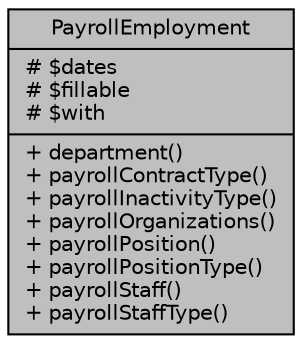 digraph "PayrollEmployment"
{
 // LATEX_PDF_SIZE
  bgcolor="transparent";
  edge [fontname="Helvetica",fontsize="10",labelfontname="Helvetica",labelfontsize="10"];
  node [fontname="Helvetica",fontsize="10",shape=record];
  Node1 [label="{PayrollEmployment\n|# $dates\l# $fillable\l# $with\l|+ department()\l+ payrollContractType()\l+ payrollInactivityType()\l+ payrollOrganizations()\l+ payrollPosition()\l+ payrollPositionType()\l+ payrollStaff()\l+ payrollStaffType()\l}",height=0.2,width=0.4,color="black", fillcolor="grey75", style="filled", fontcolor="black",tooltip="Datos laborales del trabajador."];
}
